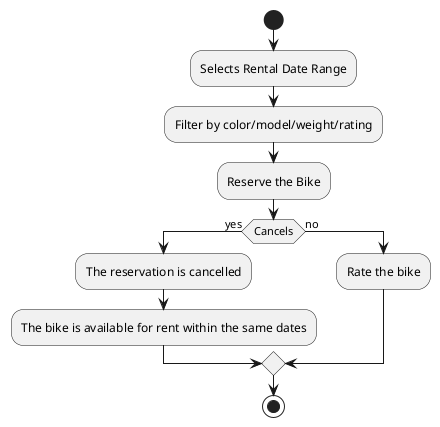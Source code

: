 @startuml
start

:Selects Rental Date Range;
:Filter by color/model/weight/rating;
:Reserve the Bike;

if (Cancels) then (yes)
  :The reservation is cancelled;
  :The bike is available for rent within the same dates;
else (no)
  :Rate the bike;
endif

stop
@enduml
